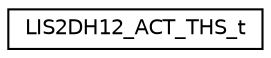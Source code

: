 digraph "Graphical Class Hierarchy"
{
 // LATEX_PDF_SIZE
  edge [fontname="Helvetica",fontsize="10",labelfontname="Helvetica",labelfontsize="10"];
  node [fontname="Helvetica",fontsize="10",shape=record];
  rankdir="LR";
  Node0 [label="LIS2DH12_ACT_THS_t",height=0.2,width=0.4,color="black", fillcolor="white", style="filled",URL="$unionLIS2DH12__ACT__THS__t.html",tooltip="ACT_THS definitions."];
}
